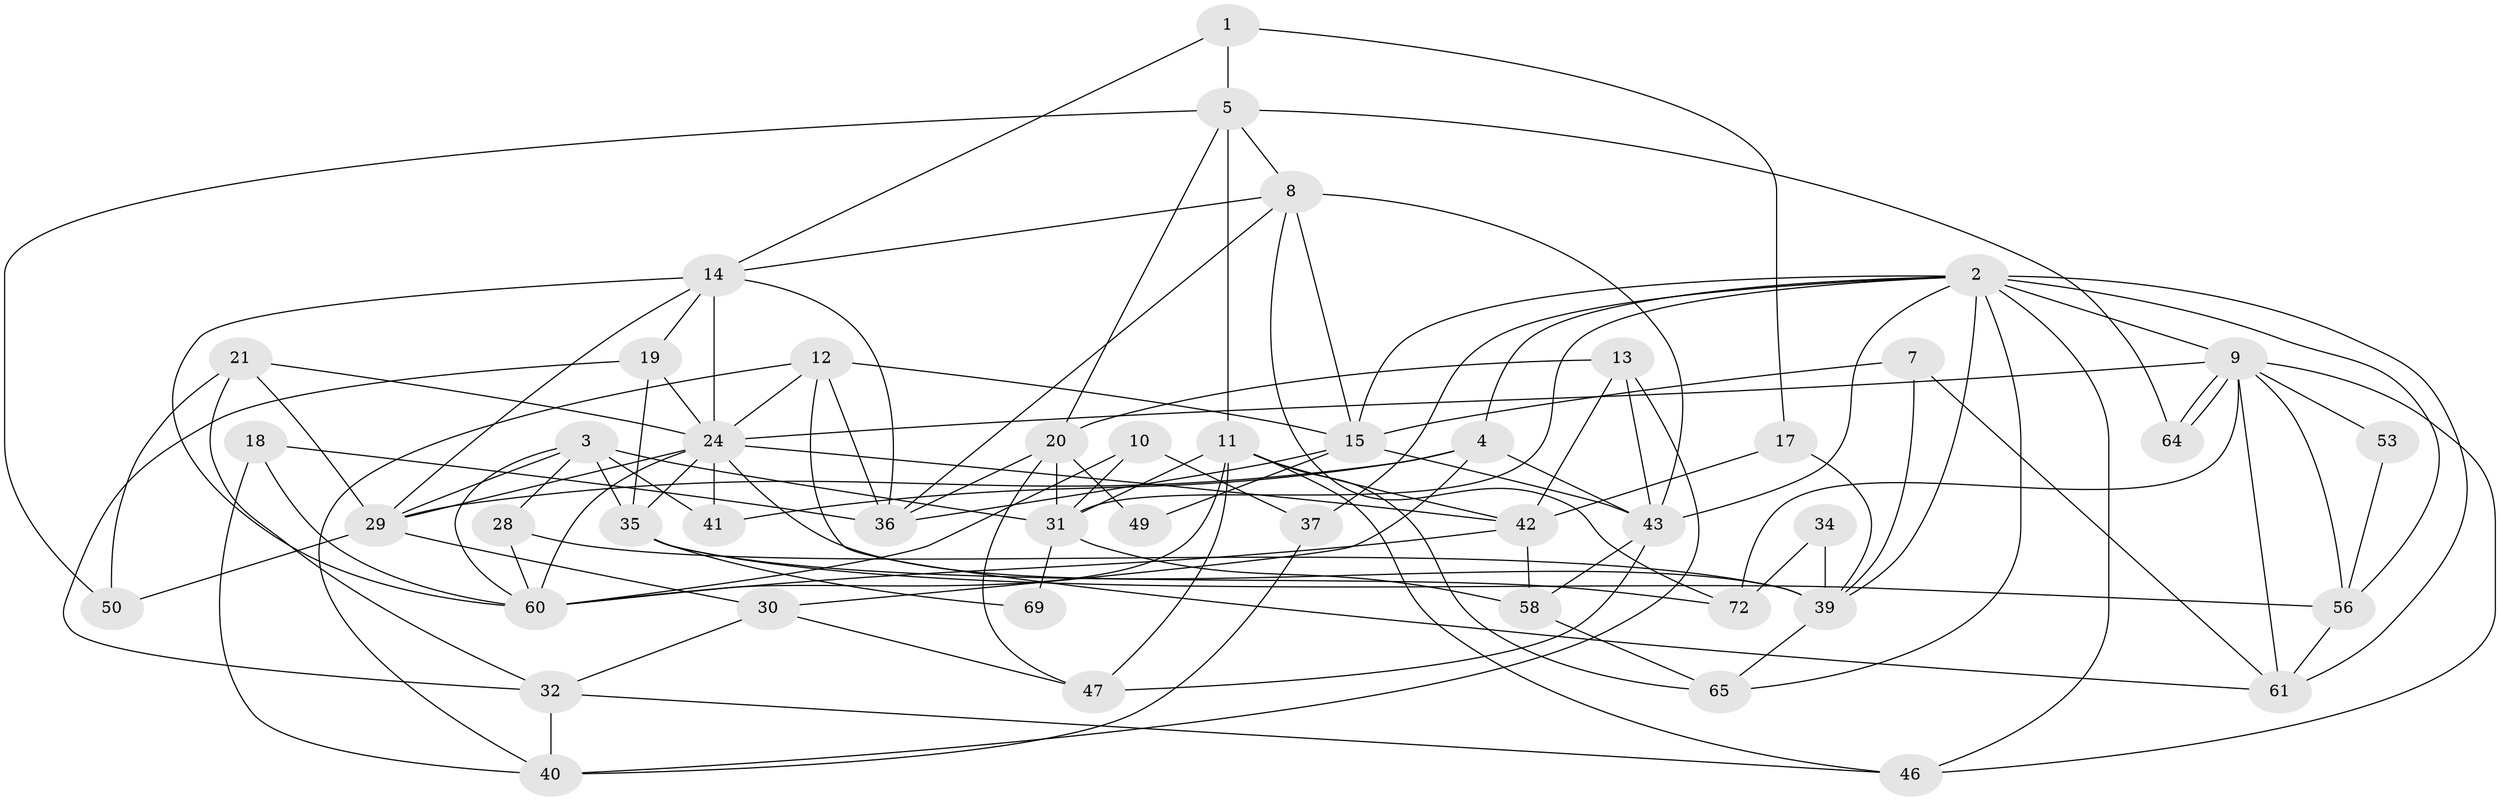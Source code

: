 // original degree distribution, {4: 0.25675675675675674, 5: 0.20270270270270271, 3: 0.33783783783783783, 7: 0.02702702702702703, 6: 0.04054054054054054, 2: 0.0945945945945946, 8: 0.04054054054054054}
// Generated by graph-tools (version 1.1) at 2025/41/03/06/25 10:41:59]
// undirected, 47 vertices, 117 edges
graph export_dot {
graph [start="1"]
  node [color=gray90,style=filled];
  1;
  2 [super="+68"];
  3 [super="+6"];
  4;
  5 [super="+16"];
  7;
  8 [super="+23"];
  9 [super="+52"];
  10;
  11 [super="+51"];
  12 [super="+27"];
  13 [super="+38"];
  14 [super="+22"];
  15 [super="+57"];
  17;
  18;
  19 [super="+25"];
  20 [super="+67"];
  21 [super="+26"];
  24 [super="+62"];
  28 [super="+33"];
  29 [super="+66"];
  30 [super="+44"];
  31 [super="+45"];
  32;
  34;
  35 [super="+73"];
  36 [super="+55"];
  37;
  39 [super="+54"];
  40 [super="+48"];
  41;
  42 [super="+59"];
  43 [super="+74"];
  46;
  47 [super="+70"];
  49;
  50;
  53;
  56 [super="+71"];
  58 [super="+63"];
  60;
  61;
  64;
  65;
  69;
  72;
  1 -- 17;
  1 -- 14;
  1 -- 5;
  2 -- 37;
  2 -- 39;
  2 -- 43;
  2 -- 9;
  2 -- 65;
  2 -- 4;
  2 -- 46;
  2 -- 15;
  2 -- 56;
  2 -- 61;
  2 -- 31;
  3 -- 60;
  3 -- 41;
  3 -- 35 [weight=2];
  3 -- 31;
  3 -- 28;
  3 -- 29;
  4 -- 43;
  4 -- 30;
  4 -- 41;
  4 -- 29;
  5 -- 50;
  5 -- 64;
  5 -- 8;
  5 -- 11;
  5 -- 20;
  7 -- 15;
  7 -- 61;
  7 -- 39;
  8 -- 43 [weight=2];
  8 -- 15;
  8 -- 72;
  8 -- 14;
  8 -- 36;
  9 -- 64;
  9 -- 64;
  9 -- 72;
  9 -- 46;
  9 -- 53;
  9 -- 24;
  9 -- 61;
  9 -- 56;
  10 -- 60;
  10 -- 37;
  10 -- 31;
  11 -- 60;
  11 -- 42;
  11 -- 65;
  11 -- 46;
  11 -- 31;
  11 -- 47;
  12 -- 61;
  12 -- 36;
  12 -- 24;
  12 -- 40;
  12 -- 15;
  13 -- 40;
  13 -- 43;
  13 -- 20;
  13 -- 42;
  14 -- 29;
  14 -- 19;
  14 -- 60;
  14 -- 36;
  14 -- 24;
  15 -- 49;
  15 -- 43;
  15 -- 36;
  17 -- 39;
  17 -- 42;
  18 -- 36;
  18 -- 60;
  18 -- 40;
  19 -- 32;
  19 -- 24;
  19 -- 35;
  20 -- 36;
  20 -- 49;
  20 -- 31;
  20 -- 47;
  21 -- 50;
  21 -- 32;
  21 -- 24;
  21 -- 29;
  24 -- 29;
  24 -- 41;
  24 -- 42;
  24 -- 39;
  24 -- 35;
  24 -- 60;
  28 -- 60;
  28 -- 39;
  29 -- 50;
  29 -- 30;
  30 -- 32;
  30 -- 47;
  31 -- 58;
  31 -- 69;
  32 -- 46;
  32 -- 40;
  34 -- 39;
  34 -- 72;
  35 -- 72;
  35 -- 69;
  35 -- 56;
  37 -- 40;
  39 -- 65;
  42 -- 60;
  42 -- 58;
  43 -- 47;
  43 -- 58;
  53 -- 56;
  56 -- 61;
  58 -- 65;
}
